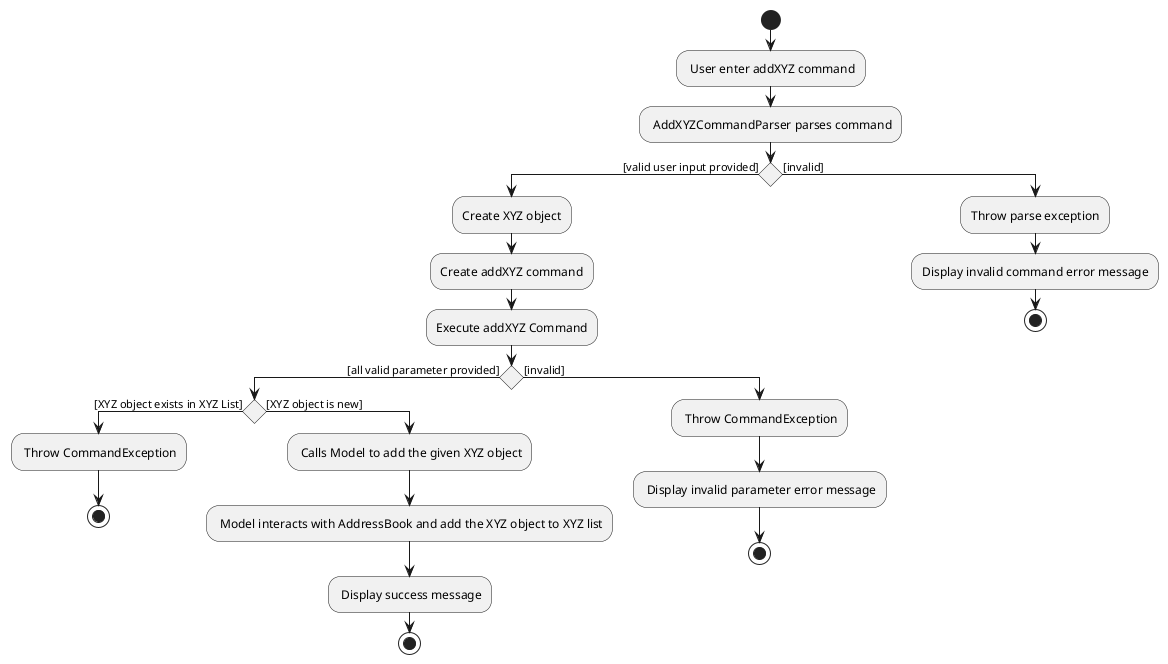 @startuml
start
: User enter addXYZ command;
: AddXYZCommandParser parses command;

if () then ([valid user input provided])
  :Create XYZ object;
  :Create addXYZ command;
  :Execute addXYZ Command;
  if () then ([all valid parameter provided])
     if () then ([XYZ object exists in XYZ List])
        : Throw CommandException;
     stop
     else ([XYZ object is new])
        : Calls Model to add the given XYZ object;
        : Model interacts with AddressBook and add the XYZ object to XYZ list;
        : Display success message;
     stop
     endif
  else ([invalid])
   : Throw CommandException;
   : Display invalid parameter error message;
   stop
  endif
else ([invalid])
  :Throw parse exception;
  :Display invalid command error message;
  stop
endif
@enduml